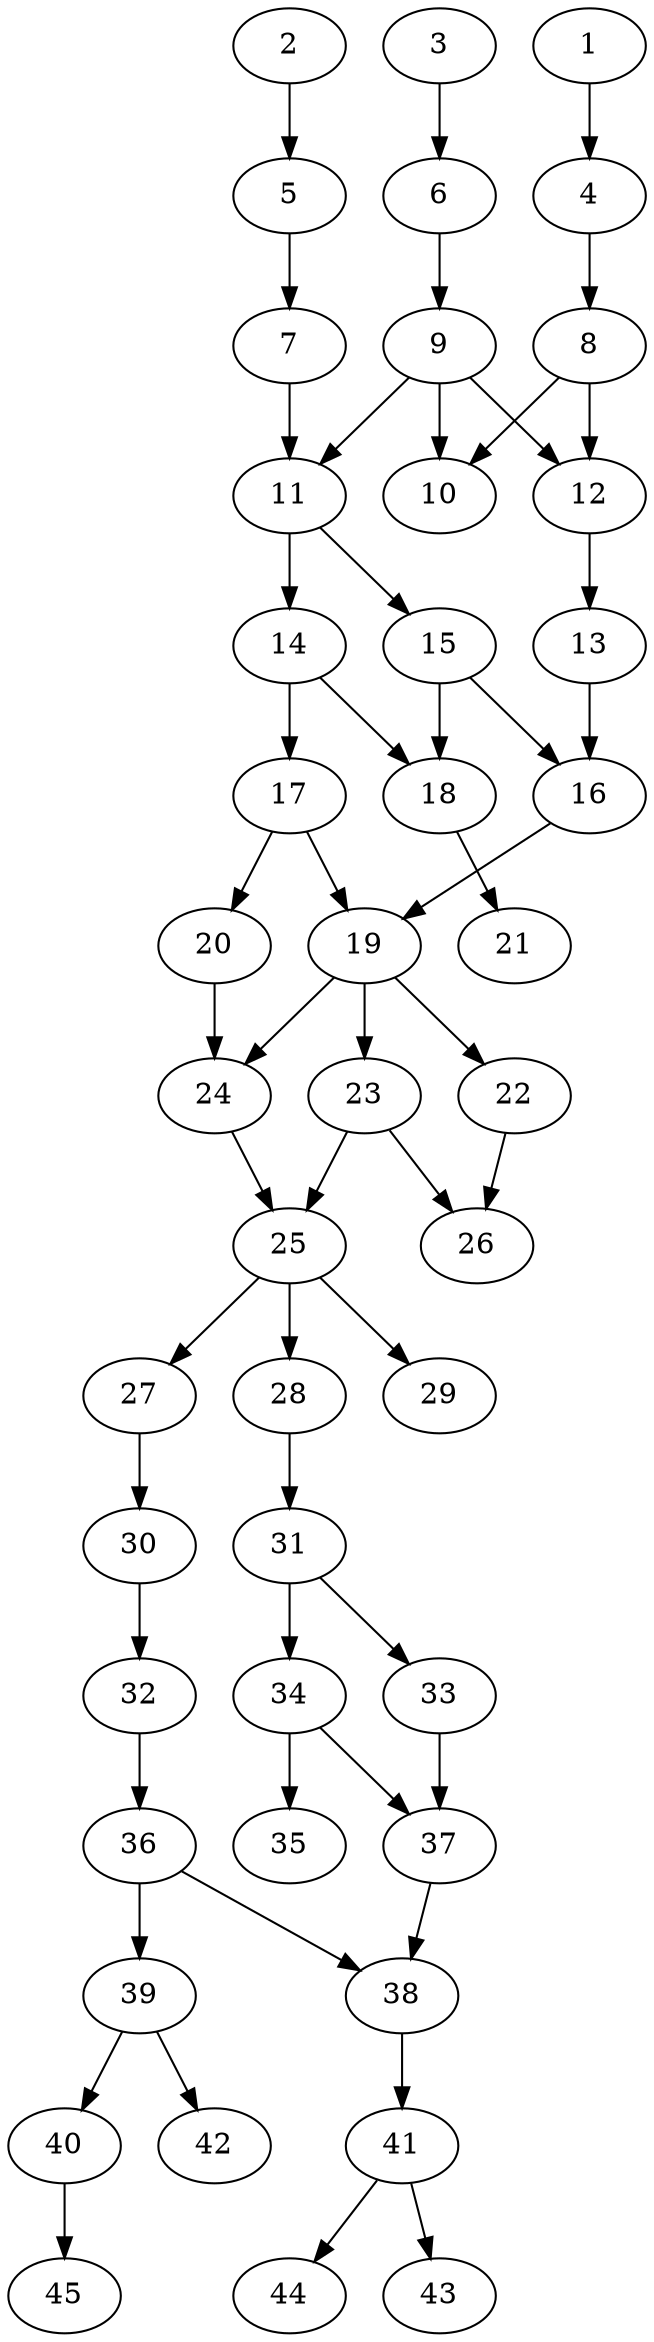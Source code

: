 // DAG automatically generated by daggen at Thu Oct  3 14:07:25 2019
// ./daggen --dot -n 45 --ccr 0.3 --fat 0.3 --regular 0.9 --density 0.5 --mindata 5242880 --maxdata 52428800 
digraph G {
  1 [size="161792000", alpha="0.08", expect_size="48537600"] 
  1 -> 4 [size ="48537600"]
  2 [size="18001920", alpha="0.09", expect_size="5400576"] 
  2 -> 5 [size ="5400576"]
  3 [size="96651947", alpha="0.09", expect_size="28995584"] 
  3 -> 6 [size ="28995584"]
  4 [size="159651840", alpha="0.18", expect_size="47895552"] 
  4 -> 8 [size ="47895552"]
  5 [size="134167893", alpha="0.10", expect_size="40250368"] 
  5 -> 7 [size ="40250368"]
  6 [size="98430293", alpha="0.05", expect_size="29529088"] 
  6 -> 9 [size ="29529088"]
  7 [size="40690347", alpha="0.01", expect_size="12207104"] 
  7 -> 11 [size ="12207104"]
  8 [size="20623360", alpha="0.08", expect_size="6187008"] 
  8 -> 10 [size ="6187008"]
  8 -> 12 [size ="6187008"]
  9 [size="113332907", alpha="0.20", expect_size="33999872"] 
  9 -> 10 [size ="33999872"]
  9 -> 11 [size ="33999872"]
  9 -> 12 [size ="33999872"]
  10 [size="58439680", alpha="0.14", expect_size="17531904"] 
  11 [size="36123307", alpha="0.17", expect_size="10836992"] 
  11 -> 14 [size ="10836992"]
  11 -> 15 [size ="10836992"]
  12 [size="100618240", alpha="0.13", expect_size="30185472"] 
  12 -> 13 [size ="30185472"]
  13 [size="174062933", alpha="0.19", expect_size="52218880"] 
  13 -> 16 [size ="52218880"]
  14 [size="90009600", alpha="0.16", expect_size="27002880"] 
  14 -> 17 [size ="27002880"]
  14 -> 18 [size ="27002880"]
  15 [size="72331947", alpha="0.00", expect_size="21699584"] 
  15 -> 16 [size ="21699584"]
  15 -> 18 [size ="21699584"]
  16 [size="148418560", alpha="0.16", expect_size="44525568"] 
  16 -> 19 [size ="44525568"]
  17 [size="26664960", alpha="0.05", expect_size="7999488"] 
  17 -> 19 [size ="7999488"]
  17 -> 20 [size ="7999488"]
  18 [size="34467840", alpha="0.13", expect_size="10340352"] 
  18 -> 21 [size ="10340352"]
  19 [size="98566827", alpha="0.00", expect_size="29570048"] 
  19 -> 22 [size ="29570048"]
  19 -> 23 [size ="29570048"]
  19 -> 24 [size ="29570048"]
  20 [size="95252480", alpha="0.12", expect_size="28575744"] 
  20 -> 24 [size ="28575744"]
  21 [size="47817387", alpha="0.03", expect_size="14345216"] 
  22 [size="20630187", alpha="0.13", expect_size="6189056"] 
  22 -> 26 [size ="6189056"]
  23 [size="123194027", alpha="0.14", expect_size="36958208"] 
  23 -> 25 [size ="36958208"]
  23 -> 26 [size ="36958208"]
  24 [size="112370347", alpha="0.13", expect_size="33711104"] 
  24 -> 25 [size ="33711104"]
  25 [size="79353173", alpha="0.06", expect_size="23805952"] 
  25 -> 27 [size ="23805952"]
  25 -> 28 [size ="23805952"]
  25 -> 29 [size ="23805952"]
  26 [size="82025813", alpha="0.10", expect_size="24607744"] 
  27 [size="51278507", alpha="0.17", expect_size="15383552"] 
  27 -> 30 [size ="15383552"]
  28 [size="90890240", alpha="0.04", expect_size="27267072"] 
  28 -> 31 [size ="27267072"]
  29 [size="33099093", alpha="0.03", expect_size="9929728"] 
  30 [size="36242773", alpha="0.08", expect_size="10872832"] 
  30 -> 32 [size ="10872832"]
  31 [size="134352213", alpha="0.14", expect_size="40305664"] 
  31 -> 33 [size ="40305664"]
  31 -> 34 [size ="40305664"]
  32 [size="157170347", alpha="0.12", expect_size="47151104"] 
  32 -> 36 [size ="47151104"]
  33 [size="105229653", alpha="0.09", expect_size="31568896"] 
  33 -> 37 [size ="31568896"]
  34 [size="57702400", alpha="0.16", expect_size="17310720"] 
  34 -> 35 [size ="17310720"]
  34 -> 37 [size ="17310720"]
  35 [size="156767573", alpha="0.09", expect_size="47030272"] 
  36 [size="47257600", alpha="0.20", expect_size="14177280"] 
  36 -> 38 [size ="14177280"]
  36 -> 39 [size ="14177280"]
  37 [size="124702720", alpha="0.11", expect_size="37410816"] 
  37 -> 38 [size ="37410816"]
  38 [size="97740800", alpha="0.05", expect_size="29322240"] 
  38 -> 41 [size ="29322240"]
  39 [size="126812160", alpha="0.08", expect_size="38043648"] 
  39 -> 40 [size ="38043648"]
  39 -> 42 [size ="38043648"]
  40 [size="150483627", alpha="0.02", expect_size="45145088"] 
  40 -> 45 [size ="45145088"]
  41 [size="52435627", alpha="0.20", expect_size="15730688"] 
  41 -> 43 [size ="15730688"]
  41 -> 44 [size ="15730688"]
  42 [size="165884587", alpha="0.18", expect_size="49765376"] 
  43 [size="102116693", alpha="0.09", expect_size="30635008"] 
  44 [size="17722027", alpha="0.13", expect_size="5316608"] 
  45 [size="142520320", alpha="0.04", expect_size="42756096"] 
}
